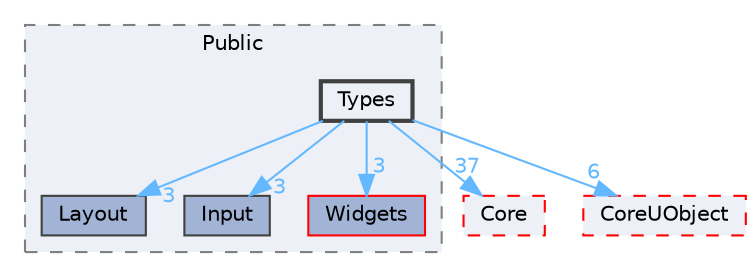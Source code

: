 digraph "Types"
{
 // INTERACTIVE_SVG=YES
 // LATEX_PDF_SIZE
  bgcolor="transparent";
  edge [fontname=Helvetica,fontsize=10,labelfontname=Helvetica,labelfontsize=10];
  node [fontname=Helvetica,fontsize=10,shape=box,height=0.2,width=0.4];
  compound=true
  subgraph clusterdir_14e7ebd69e9a4010803c73febb04adda {
    graph [ bgcolor="#edf0f7", pencolor="grey50", label="Public", fontname=Helvetica,fontsize=10 style="filled,dashed", URL="dir_14e7ebd69e9a4010803c73febb04adda.html",tooltip=""]
  dir_59de1ec1d766f3d531682fe99e593e3d [label="Layout", fillcolor="#a2b4d6", color="grey25", style="filled", URL="dir_59de1ec1d766f3d531682fe99e593e3d.html",tooltip=""];
  dir_d3d9e9dde9f93e66ba0f7c6ced170280 [label="Input", fillcolor="#a2b4d6", color="grey25", style="filled", URL="dir_d3d9e9dde9f93e66ba0f7c6ced170280.html",tooltip=""];
  dir_e7d20d9ce38b6dd031a5aa9f51470c23 [label="Widgets", fillcolor="#a2b4d6", color="red", style="filled", URL="dir_e7d20d9ce38b6dd031a5aa9f51470c23.html",tooltip=""];
  dir_794fc8708937e2950f05748bfb481b64 [label="Types", fillcolor="#edf0f7", color="grey25", style="filled,bold", URL="dir_794fc8708937e2950f05748bfb481b64.html",tooltip=""];
  }
  dir_0e6cddcc9caa1238c7f3774224afaa45 [label="Core", fillcolor="#edf0f7", color="red", style="filled,dashed", URL="dir_0e6cddcc9caa1238c7f3774224afaa45.html",tooltip=""];
  dir_4c499e5e32e2b4479ad7e552df73eeae [label="CoreUObject", fillcolor="#edf0f7", color="red", style="filled,dashed", URL="dir_4c499e5e32e2b4479ad7e552df73eeae.html",tooltip=""];
  dir_794fc8708937e2950f05748bfb481b64->dir_0e6cddcc9caa1238c7f3774224afaa45 [headlabel="37", labeldistance=1.5 headhref="dir_001219_000266.html" href="dir_001219_000266.html" color="steelblue1" fontcolor="steelblue1"];
  dir_794fc8708937e2950f05748bfb481b64->dir_4c499e5e32e2b4479ad7e552df73eeae [headlabel="6", labeldistance=1.5 headhref="dir_001219_000268.html" href="dir_001219_000268.html" color="steelblue1" fontcolor="steelblue1"];
  dir_794fc8708937e2950f05748bfb481b64->dir_59de1ec1d766f3d531682fe99e593e3d [headlabel="3", labeldistance=1.5 headhref="dir_001219_000561.html" href="dir_001219_000561.html" color="steelblue1" fontcolor="steelblue1"];
  dir_794fc8708937e2950f05748bfb481b64->dir_d3d9e9dde9f93e66ba0f7c6ced170280 [headlabel="3", labeldistance=1.5 headhref="dir_001219_000492.html" href="dir_001219_000492.html" color="steelblue1" fontcolor="steelblue1"];
  dir_794fc8708937e2950f05748bfb481b64->dir_e7d20d9ce38b6dd031a5aa9f51470c23 [headlabel="3", labeldistance=1.5 headhref="dir_001219_001290.html" href="dir_001219_001290.html" color="steelblue1" fontcolor="steelblue1"];
}
